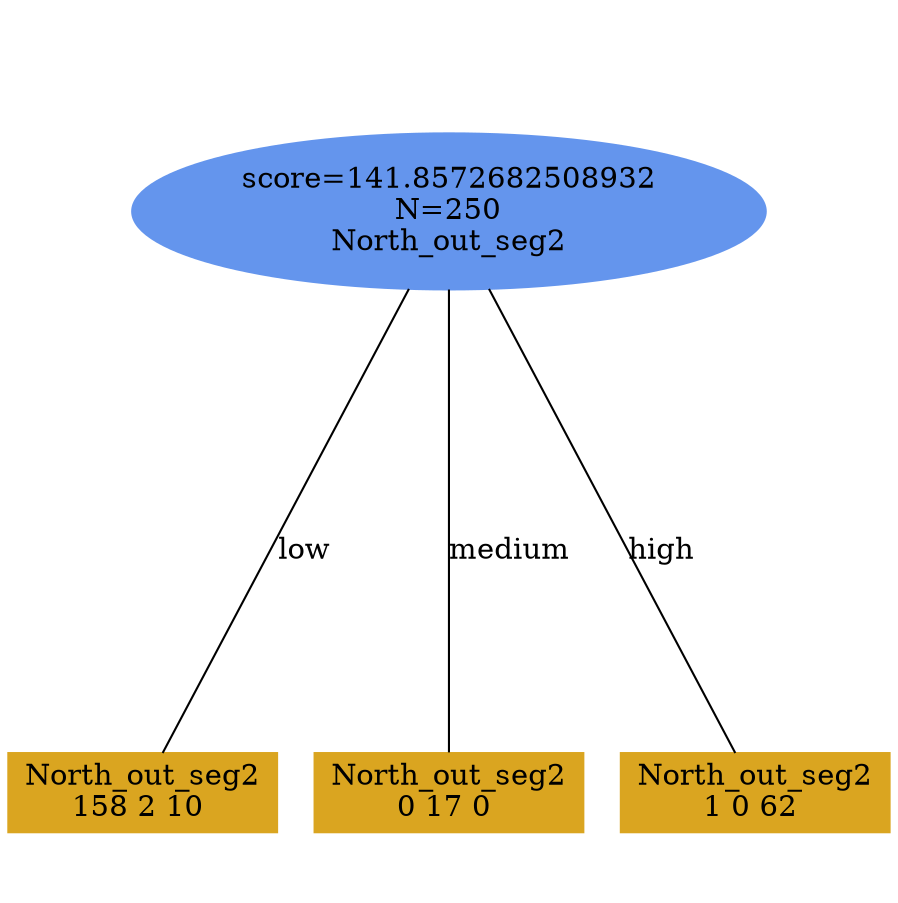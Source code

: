 digraph "DD" {
size = "7.5,10"
ratio=1.0;
center = true;
edge [dir = none];
{ rank = same; node [shape=ellipse, style=filled, color=cornflowerblue];"3234" [label="score=141.8572682508932\nN=250\nNorth_out_seg2"];}
{ rank = same; node [shape=box, style=filled, color=goldenrod];"3235" [label="North_out_seg2\n158 2 10 "];}
{ rank = same; node [shape=box, style=filled, color=goldenrod];"3236" [label="North_out_seg2\n0 17 0 "];}
{ rank = same; node [shape=box, style=filled, color=goldenrod];"3237" [label="North_out_seg2\n1 0 62 "];}
"3234" -> "3235" [label = "low"];
"3234" -> "3236" [label = "medium"];
"3234" -> "3237" [label = "high"];

}